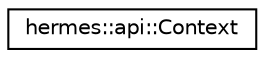 digraph "Graphical Class Hierarchy"
{
 // LATEX_PDF_SIZE
  edge [fontname="Helvetica",fontsize="10",labelfontname="Helvetica",labelfontsize="10"];
  node [fontname="Helvetica",fontsize="10",shape=record];
  rankdir="LR";
  Node0 [label="hermes::api::Context",height=0.2,width=0.4,color="black", fillcolor="white", style="filled",URL="$structhermes_1_1api_1_1_context.html",tooltip=" "];
}
